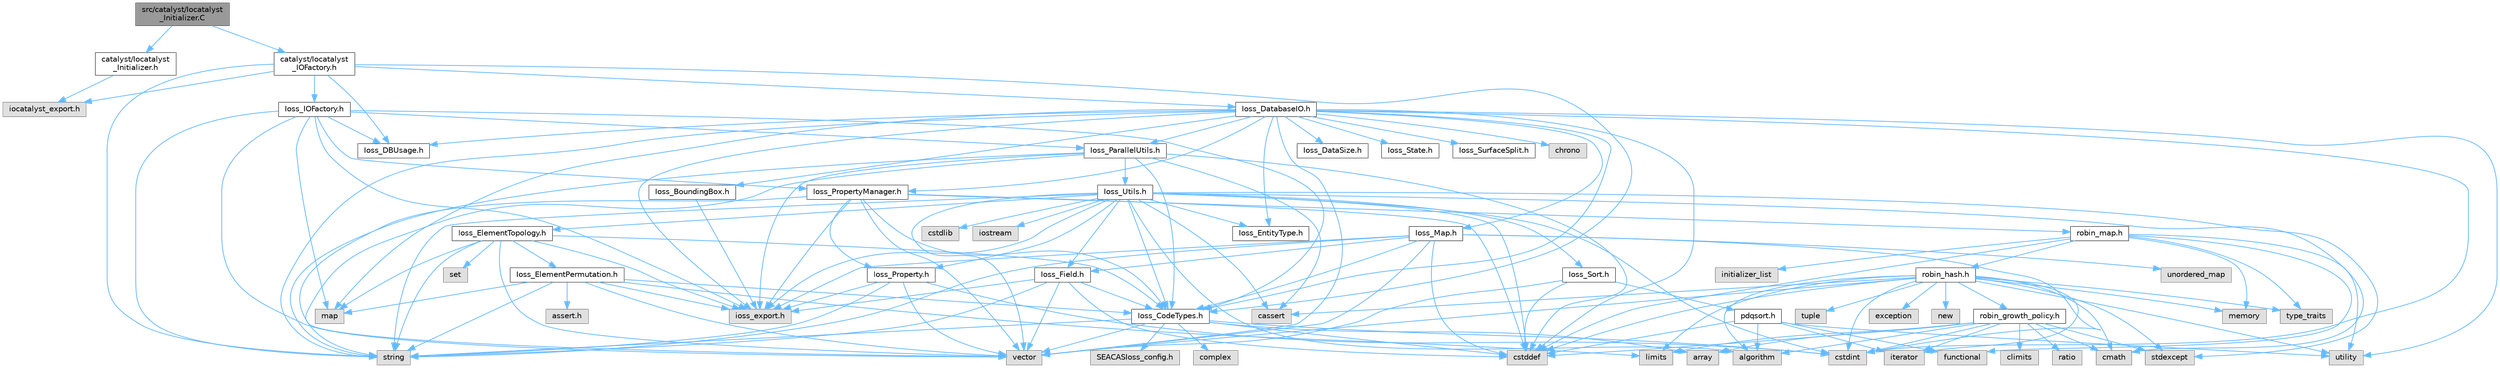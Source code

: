 digraph "src/catalyst/Iocatalyst_Initializer.C"
{
 // INTERACTIVE_SVG=YES
 // LATEX_PDF_SIZE
  bgcolor="transparent";
  edge [fontname=Helvetica,fontsize=10,labelfontname=Helvetica,labelfontsize=10];
  node [fontname=Helvetica,fontsize=10,shape=box,height=0.2,width=0.4];
  Node1 [id="Node000001",label="src/catalyst/Iocatalyst\l_Initializer.C",height=0.2,width=0.4,color="gray40", fillcolor="grey60", style="filled", fontcolor="black",tooltip=" "];
  Node1 -> Node2 [id="edge1_Node000001_Node000002",color="steelblue1",style="solid",tooltip=" "];
  Node2 [id="Node000002",label="catalyst/Iocatalyst\l_IOFactory.h",height=0.2,width=0.4,color="grey40", fillcolor="white", style="filled",URL="$Iocatalyst__IOFactory_8h.html",tooltip=" "];
  Node2 -> Node3 [id="edge2_Node000002_Node000003",color="steelblue1",style="solid",tooltip=" "];
  Node3 [id="Node000003",label="iocatalyst_export.h",height=0.2,width=0.4,color="grey60", fillcolor="#E0E0E0", style="filled",tooltip=" "];
  Node2 -> Node4 [id="edge3_Node000002_Node000004",color="steelblue1",style="solid",tooltip=" "];
  Node4 [id="Node000004",label="Ioss_DatabaseIO.h",height=0.2,width=0.4,color="grey40", fillcolor="white", style="filled",URL="$Ioss__DatabaseIO_8h.html",tooltip=" "];
  Node4 -> Node5 [id="edge4_Node000004_Node000005",color="steelblue1",style="solid",tooltip=" "];
  Node5 [id="Node000005",label="ioss_export.h",height=0.2,width=0.4,color="grey60", fillcolor="#E0E0E0", style="filled",tooltip=" "];
  Node4 -> Node6 [id="edge5_Node000004_Node000006",color="steelblue1",style="solid",tooltip=" "];
  Node6 [id="Node000006",label="Ioss_BoundingBox.h",height=0.2,width=0.4,color="grey40", fillcolor="white", style="filled",URL="$Ioss__BoundingBox_8h.html",tooltip=" "];
  Node6 -> Node5 [id="edge6_Node000006_Node000005",color="steelblue1",style="solid",tooltip=" "];
  Node4 -> Node7 [id="edge7_Node000004_Node000007",color="steelblue1",style="solid",tooltip=" "];
  Node7 [id="Node000007",label="Ioss_CodeTypes.h",height=0.2,width=0.4,color="grey40", fillcolor="white", style="filled",URL="$Ioss__CodeTypes_8h.html",tooltip=" "];
  Node7 -> Node8 [id="edge8_Node000007_Node000008",color="steelblue1",style="solid",tooltip=" "];
  Node8 [id="Node000008",label="array",height=0.2,width=0.4,color="grey60", fillcolor="#E0E0E0", style="filled",tooltip=" "];
  Node7 -> Node9 [id="edge9_Node000007_Node000009",color="steelblue1",style="solid",tooltip=" "];
  Node9 [id="Node000009",label="cstddef",height=0.2,width=0.4,color="grey60", fillcolor="#E0E0E0", style="filled",tooltip=" "];
  Node7 -> Node10 [id="edge10_Node000007_Node000010",color="steelblue1",style="solid",tooltip=" "];
  Node10 [id="Node000010",label="cstdint",height=0.2,width=0.4,color="grey60", fillcolor="#E0E0E0", style="filled",tooltip=" "];
  Node7 -> Node11 [id="edge11_Node000007_Node000011",color="steelblue1",style="solid",tooltip=" "];
  Node11 [id="Node000011",label="string",height=0.2,width=0.4,color="grey60", fillcolor="#E0E0E0", style="filled",tooltip=" "];
  Node7 -> Node12 [id="edge12_Node000007_Node000012",color="steelblue1",style="solid",tooltip=" "];
  Node12 [id="Node000012",label="vector",height=0.2,width=0.4,color="grey60", fillcolor="#E0E0E0", style="filled",tooltip=" "];
  Node7 -> Node13 [id="edge13_Node000007_Node000013",color="steelblue1",style="solid",tooltip=" "];
  Node13 [id="Node000013",label="SEACASIoss_config.h",height=0.2,width=0.4,color="grey60", fillcolor="#E0E0E0", style="filled",tooltip=" "];
  Node7 -> Node14 [id="edge14_Node000007_Node000014",color="steelblue1",style="solid",tooltip=" "];
  Node14 [id="Node000014",label="complex",height=0.2,width=0.4,color="grey60", fillcolor="#E0E0E0", style="filled",tooltip=" "];
  Node4 -> Node15 [id="edge15_Node000004_Node000015",color="steelblue1",style="solid",tooltip=" "];
  Node15 [id="Node000015",label="Ioss_DBUsage.h",height=0.2,width=0.4,color="grey40", fillcolor="white", style="filled",URL="$Ioss__DBUsage_8h.html",tooltip=" "];
  Node4 -> Node16 [id="edge16_Node000004_Node000016",color="steelblue1",style="solid",tooltip=" "];
  Node16 [id="Node000016",label="Ioss_DataSize.h",height=0.2,width=0.4,color="grey40", fillcolor="white", style="filled",URL="$Ioss__DataSize_8h.html",tooltip=" "];
  Node4 -> Node17 [id="edge17_Node000004_Node000017",color="steelblue1",style="solid",tooltip=" "];
  Node17 [id="Node000017",label="Ioss_EntityType.h",height=0.2,width=0.4,color="grey40", fillcolor="white", style="filled",URL="$Ioss__EntityType_8h.html",tooltip=" "];
  Node4 -> Node18 [id="edge18_Node000004_Node000018",color="steelblue1",style="solid",tooltip=" "];
  Node18 [id="Node000018",label="Ioss_Map.h",height=0.2,width=0.4,color="grey40", fillcolor="white", style="filled",URL="$Ioss__Map_8h.html",tooltip=" "];
  Node18 -> Node5 [id="edge19_Node000018_Node000005",color="steelblue1",style="solid",tooltip=" "];
  Node18 -> Node7 [id="edge20_Node000018_Node000007",color="steelblue1",style="solid",tooltip=" "];
  Node18 -> Node19 [id="edge21_Node000018_Node000019",color="steelblue1",style="solid",tooltip=" "];
  Node19 [id="Node000019",label="Ioss_Field.h",height=0.2,width=0.4,color="grey40", fillcolor="white", style="filled",URL="$Ioss__Field_8h.html",tooltip=" "];
  Node19 -> Node5 [id="edge22_Node000019_Node000005",color="steelblue1",style="solid",tooltip=" "];
  Node19 -> Node7 [id="edge23_Node000019_Node000007",color="steelblue1",style="solid",tooltip=" "];
  Node19 -> Node9 [id="edge24_Node000019_Node000009",color="steelblue1",style="solid",tooltip=" "];
  Node19 -> Node11 [id="edge25_Node000019_Node000011",color="steelblue1",style="solid",tooltip=" "];
  Node19 -> Node12 [id="edge26_Node000019_Node000012",color="steelblue1",style="solid",tooltip=" "];
  Node18 -> Node9 [id="edge27_Node000018_Node000009",color="steelblue1",style="solid",tooltip=" "];
  Node18 -> Node10 [id="edge28_Node000018_Node000010",color="steelblue1",style="solid",tooltip=" "];
  Node18 -> Node11 [id="edge29_Node000018_Node000011",color="steelblue1",style="solid",tooltip=" "];
  Node18 -> Node12 [id="edge30_Node000018_Node000012",color="steelblue1",style="solid",tooltip=" "];
  Node18 -> Node20 [id="edge31_Node000018_Node000020",color="steelblue1",style="solid",tooltip=" "];
  Node20 [id="Node000020",label="unordered_map",height=0.2,width=0.4,color="grey60", fillcolor="#E0E0E0", style="filled",tooltip=" "];
  Node4 -> Node21 [id="edge32_Node000004_Node000021",color="steelblue1",style="solid",tooltip=" "];
  Node21 [id="Node000021",label="Ioss_ParallelUtils.h",height=0.2,width=0.4,color="grey40", fillcolor="white", style="filled",URL="$Ioss__ParallelUtils_8h.html",tooltip=" "];
  Node21 -> Node5 [id="edge33_Node000021_Node000005",color="steelblue1",style="solid",tooltip=" "];
  Node21 -> Node7 [id="edge34_Node000021_Node000007",color="steelblue1",style="solid",tooltip=" "];
  Node21 -> Node22 [id="edge35_Node000021_Node000022",color="steelblue1",style="solid",tooltip=" "];
  Node22 [id="Node000022",label="Ioss_Utils.h",height=0.2,width=0.4,color="grey40", fillcolor="white", style="filled",URL="$Ioss__Utils_8h.html",tooltip=" "];
  Node22 -> Node5 [id="edge36_Node000022_Node000005",color="steelblue1",style="solid",tooltip=" "];
  Node22 -> Node7 [id="edge37_Node000022_Node000007",color="steelblue1",style="solid",tooltip=" "];
  Node22 -> Node23 [id="edge38_Node000022_Node000023",color="steelblue1",style="solid",tooltip=" "];
  Node23 [id="Node000023",label="Ioss_ElementTopology.h",height=0.2,width=0.4,color="grey40", fillcolor="white", style="filled",URL="$Ioss__ElementTopology_8h.html",tooltip=" "];
  Node23 -> Node5 [id="edge39_Node000023_Node000005",color="steelblue1",style="solid",tooltip=" "];
  Node23 -> Node7 [id="edge40_Node000023_Node000007",color="steelblue1",style="solid",tooltip=" "];
  Node23 -> Node24 [id="edge41_Node000023_Node000024",color="steelblue1",style="solid",tooltip=" "];
  Node24 [id="Node000024",label="Ioss_ElementPermutation.h",height=0.2,width=0.4,color="grey40", fillcolor="white", style="filled",URL="$Ioss__ElementPermutation_8h.html",tooltip=" "];
  Node24 -> Node5 [id="edge42_Node000024_Node000005",color="steelblue1",style="solid",tooltip=" "];
  Node24 -> Node7 [id="edge43_Node000024_Node000007",color="steelblue1",style="solid",tooltip=" "];
  Node24 -> Node25 [id="edge44_Node000024_Node000025",color="steelblue1",style="solid",tooltip=" "];
  Node25 [id="Node000025",label="assert.h",height=0.2,width=0.4,color="grey60", fillcolor="#E0E0E0", style="filled",tooltip=" "];
  Node24 -> Node26 [id="edge45_Node000024_Node000026",color="steelblue1",style="solid",tooltip=" "];
  Node26 [id="Node000026",label="limits",height=0.2,width=0.4,color="grey60", fillcolor="#E0E0E0", style="filled",tooltip=" "];
  Node24 -> Node27 [id="edge46_Node000024_Node000027",color="steelblue1",style="solid",tooltip=" "];
  Node27 [id="Node000027",label="map",height=0.2,width=0.4,color="grey60", fillcolor="#E0E0E0", style="filled",tooltip=" "];
  Node24 -> Node11 [id="edge47_Node000024_Node000011",color="steelblue1",style="solid",tooltip=" "];
  Node24 -> Node12 [id="edge48_Node000024_Node000012",color="steelblue1",style="solid",tooltip=" "];
  Node23 -> Node27 [id="edge49_Node000023_Node000027",color="steelblue1",style="solid",tooltip=" "];
  Node23 -> Node28 [id="edge50_Node000023_Node000028",color="steelblue1",style="solid",tooltip=" "];
  Node28 [id="Node000028",label="set",height=0.2,width=0.4,color="grey60", fillcolor="#E0E0E0", style="filled",tooltip=" "];
  Node23 -> Node11 [id="edge51_Node000023_Node000011",color="steelblue1",style="solid",tooltip=" "];
  Node23 -> Node12 [id="edge52_Node000023_Node000012",color="steelblue1",style="solid",tooltip=" "];
  Node22 -> Node17 [id="edge53_Node000022_Node000017",color="steelblue1",style="solid",tooltip=" "];
  Node22 -> Node19 [id="edge54_Node000022_Node000019",color="steelblue1",style="solid",tooltip=" "];
  Node22 -> Node29 [id="edge55_Node000022_Node000029",color="steelblue1",style="solid",tooltip=" "];
  Node29 [id="Node000029",label="Ioss_Property.h",height=0.2,width=0.4,color="grey40", fillcolor="white", style="filled",URL="$Ioss__Property_8h.html",tooltip=" "];
  Node29 -> Node5 [id="edge56_Node000029_Node000005",color="steelblue1",style="solid",tooltip=" "];
  Node29 -> Node10 [id="edge57_Node000029_Node000010",color="steelblue1",style="solid",tooltip=" "];
  Node29 -> Node11 [id="edge58_Node000029_Node000011",color="steelblue1",style="solid",tooltip=" "];
  Node29 -> Node12 [id="edge59_Node000029_Node000012",color="steelblue1",style="solid",tooltip=" "];
  Node22 -> Node30 [id="edge60_Node000022_Node000030",color="steelblue1",style="solid",tooltip=" "];
  Node30 [id="Node000030",label="Ioss_Sort.h",height=0.2,width=0.4,color="grey40", fillcolor="white", style="filled",URL="$Ioss__Sort_8h.html",tooltip=" "];
  Node30 -> Node31 [id="edge61_Node000030_Node000031",color="steelblue1",style="solid",tooltip=" "];
  Node31 [id="Node000031",label="pdqsort.h",height=0.2,width=0.4,color="grey40", fillcolor="white", style="filled",URL="$pdqsort_8h.html",tooltip=" "];
  Node31 -> Node32 [id="edge62_Node000031_Node000032",color="steelblue1",style="solid",tooltip=" "];
  Node32 [id="Node000032",label="algorithm",height=0.2,width=0.4,color="grey60", fillcolor="#E0E0E0", style="filled",tooltip=" "];
  Node31 -> Node9 [id="edge63_Node000031_Node000009",color="steelblue1",style="solid",tooltip=" "];
  Node31 -> Node33 [id="edge64_Node000031_Node000033",color="steelblue1",style="solid",tooltip=" "];
  Node33 [id="Node000033",label="functional",height=0.2,width=0.4,color="grey60", fillcolor="#E0E0E0", style="filled",tooltip=" "];
  Node31 -> Node34 [id="edge65_Node000031_Node000034",color="steelblue1",style="solid",tooltip=" "];
  Node34 [id="Node000034",label="iterator",height=0.2,width=0.4,color="grey60", fillcolor="#E0E0E0", style="filled",tooltip=" "];
  Node31 -> Node35 [id="edge66_Node000031_Node000035",color="steelblue1",style="solid",tooltip=" "];
  Node35 [id="Node000035",label="utility",height=0.2,width=0.4,color="grey60", fillcolor="#E0E0E0", style="filled",tooltip=" "];
  Node30 -> Node9 [id="edge67_Node000030_Node000009",color="steelblue1",style="solid",tooltip=" "];
  Node30 -> Node12 [id="edge68_Node000030_Node000012",color="steelblue1",style="solid",tooltip=" "];
  Node22 -> Node32 [id="edge69_Node000022_Node000032",color="steelblue1",style="solid",tooltip=" "];
  Node22 -> Node36 [id="edge70_Node000022_Node000036",color="steelblue1",style="solid",tooltip=" "];
  Node36 [id="Node000036",label="cassert",height=0.2,width=0.4,color="grey60", fillcolor="#E0E0E0", style="filled",tooltip=" "];
  Node22 -> Node37 [id="edge71_Node000022_Node000037",color="steelblue1",style="solid",tooltip=" "];
  Node37 [id="Node000037",label="cmath",height=0.2,width=0.4,color="grey60", fillcolor="#E0E0E0", style="filled",tooltip=" "];
  Node22 -> Node9 [id="edge72_Node000022_Node000009",color="steelblue1",style="solid",tooltip=" "];
  Node22 -> Node10 [id="edge73_Node000022_Node000010",color="steelblue1",style="solid",tooltip=" "];
  Node22 -> Node38 [id="edge74_Node000022_Node000038",color="steelblue1",style="solid",tooltip=" "];
  Node38 [id="Node000038",label="cstdlib",height=0.2,width=0.4,color="grey60", fillcolor="#E0E0E0", style="filled",tooltip=" "];
  Node22 -> Node39 [id="edge75_Node000022_Node000039",color="steelblue1",style="solid",tooltip=" "];
  Node39 [id="Node000039",label="iostream",height=0.2,width=0.4,color="grey60", fillcolor="#E0E0E0", style="filled",tooltip=" "];
  Node22 -> Node40 [id="edge76_Node000022_Node000040",color="steelblue1",style="solid",tooltip=" "];
  Node40 [id="Node000040",label="stdexcept",height=0.2,width=0.4,color="grey60", fillcolor="#E0E0E0", style="filled",tooltip=" "];
  Node22 -> Node11 [id="edge77_Node000022_Node000011",color="steelblue1",style="solid",tooltip=" "];
  Node22 -> Node12 [id="edge78_Node000022_Node000012",color="steelblue1",style="solid",tooltip=" "];
  Node21 -> Node36 [id="edge79_Node000021_Node000036",color="steelblue1",style="solid",tooltip=" "];
  Node21 -> Node9 [id="edge80_Node000021_Node000009",color="steelblue1",style="solid",tooltip=" "];
  Node21 -> Node11 [id="edge81_Node000021_Node000011",color="steelblue1",style="solid",tooltip=" "];
  Node21 -> Node12 [id="edge82_Node000021_Node000012",color="steelblue1",style="solid",tooltip=" "];
  Node4 -> Node41 [id="edge83_Node000004_Node000041",color="steelblue1",style="solid",tooltip=" "];
  Node41 [id="Node000041",label="Ioss_PropertyManager.h",height=0.2,width=0.4,color="grey40", fillcolor="white", style="filled",URL="$Ioss__PropertyManager_8h.html",tooltip=" "];
  Node41 -> Node5 [id="edge84_Node000041_Node000005",color="steelblue1",style="solid",tooltip=" "];
  Node41 -> Node7 [id="edge85_Node000041_Node000007",color="steelblue1",style="solid",tooltip=" "];
  Node41 -> Node29 [id="edge86_Node000041_Node000029",color="steelblue1",style="solid",tooltip=" "];
  Node41 -> Node9 [id="edge87_Node000041_Node000009",color="steelblue1",style="solid",tooltip=" "];
  Node41 -> Node11 [id="edge88_Node000041_Node000011",color="steelblue1",style="solid",tooltip=" "];
  Node41 -> Node12 [id="edge89_Node000041_Node000012",color="steelblue1",style="solid",tooltip=" "];
  Node41 -> Node42 [id="edge90_Node000041_Node000042",color="steelblue1",style="solid",tooltip=" "];
  Node42 [id="Node000042",label="robin_map.h",height=0.2,width=0.4,color="grey40", fillcolor="white", style="filled",URL="$robin__map_8h.html",tooltip=" "];
  Node42 -> Node9 [id="edge91_Node000042_Node000009",color="steelblue1",style="solid",tooltip=" "];
  Node42 -> Node33 [id="edge92_Node000042_Node000033",color="steelblue1",style="solid",tooltip=" "];
  Node42 -> Node43 [id="edge93_Node000042_Node000043",color="steelblue1",style="solid",tooltip=" "];
  Node43 [id="Node000043",label="initializer_list",height=0.2,width=0.4,color="grey60", fillcolor="#E0E0E0", style="filled",tooltip=" "];
  Node42 -> Node44 [id="edge94_Node000042_Node000044",color="steelblue1",style="solid",tooltip=" "];
  Node44 [id="Node000044",label="memory",height=0.2,width=0.4,color="grey60", fillcolor="#E0E0E0", style="filled",tooltip=" "];
  Node42 -> Node45 [id="edge95_Node000042_Node000045",color="steelblue1",style="solid",tooltip=" "];
  Node45 [id="Node000045",label="type_traits",height=0.2,width=0.4,color="grey60", fillcolor="#E0E0E0", style="filled",tooltip=" "];
  Node42 -> Node35 [id="edge96_Node000042_Node000035",color="steelblue1",style="solid",tooltip=" "];
  Node42 -> Node46 [id="edge97_Node000042_Node000046",color="steelblue1",style="solid",tooltip=" "];
  Node46 [id="Node000046",label="robin_hash.h",height=0.2,width=0.4,color="grey40", fillcolor="white", style="filled",URL="$robin__hash_8h.html",tooltip=" "];
  Node46 -> Node32 [id="edge98_Node000046_Node000032",color="steelblue1",style="solid",tooltip=" "];
  Node46 -> Node36 [id="edge99_Node000046_Node000036",color="steelblue1",style="solid",tooltip=" "];
  Node46 -> Node37 [id="edge100_Node000046_Node000037",color="steelblue1",style="solid",tooltip=" "];
  Node46 -> Node9 [id="edge101_Node000046_Node000009",color="steelblue1",style="solid",tooltip=" "];
  Node46 -> Node10 [id="edge102_Node000046_Node000010",color="steelblue1",style="solid",tooltip=" "];
  Node46 -> Node47 [id="edge103_Node000046_Node000047",color="steelblue1",style="solid",tooltip=" "];
  Node47 [id="Node000047",label="exception",height=0.2,width=0.4,color="grey60", fillcolor="#E0E0E0", style="filled",tooltip=" "];
  Node46 -> Node34 [id="edge104_Node000046_Node000034",color="steelblue1",style="solid",tooltip=" "];
  Node46 -> Node26 [id="edge105_Node000046_Node000026",color="steelblue1",style="solid",tooltip=" "];
  Node46 -> Node44 [id="edge106_Node000046_Node000044",color="steelblue1",style="solid",tooltip=" "];
  Node46 -> Node48 [id="edge107_Node000046_Node000048",color="steelblue1",style="solid",tooltip=" "];
  Node48 [id="Node000048",label="new",height=0.2,width=0.4,color="grey60", fillcolor="#E0E0E0", style="filled",tooltip=" "];
  Node46 -> Node40 [id="edge108_Node000046_Node000040",color="steelblue1",style="solid",tooltip=" "];
  Node46 -> Node49 [id="edge109_Node000046_Node000049",color="steelblue1",style="solid",tooltip=" "];
  Node49 [id="Node000049",label="tuple",height=0.2,width=0.4,color="grey60", fillcolor="#E0E0E0", style="filled",tooltip=" "];
  Node46 -> Node45 [id="edge110_Node000046_Node000045",color="steelblue1",style="solid",tooltip=" "];
  Node46 -> Node35 [id="edge111_Node000046_Node000035",color="steelblue1",style="solid",tooltip=" "];
  Node46 -> Node12 [id="edge112_Node000046_Node000012",color="steelblue1",style="solid",tooltip=" "];
  Node46 -> Node50 [id="edge113_Node000046_Node000050",color="steelblue1",style="solid",tooltip=" "];
  Node50 [id="Node000050",label="robin_growth_policy.h",height=0.2,width=0.4,color="grey40", fillcolor="white", style="filled",URL="$robin__growth__policy_8h.html",tooltip=" "];
  Node50 -> Node32 [id="edge114_Node000050_Node000032",color="steelblue1",style="solid",tooltip=" "];
  Node50 -> Node8 [id="edge115_Node000050_Node000008",color="steelblue1",style="solid",tooltip=" "];
  Node50 -> Node51 [id="edge116_Node000050_Node000051",color="steelblue1",style="solid",tooltip=" "];
  Node51 [id="Node000051",label="climits",height=0.2,width=0.4,color="grey60", fillcolor="#E0E0E0", style="filled",tooltip=" "];
  Node50 -> Node37 [id="edge117_Node000050_Node000037",color="steelblue1",style="solid",tooltip=" "];
  Node50 -> Node9 [id="edge118_Node000050_Node000009",color="steelblue1",style="solid",tooltip=" "];
  Node50 -> Node10 [id="edge119_Node000050_Node000010",color="steelblue1",style="solid",tooltip=" "];
  Node50 -> Node34 [id="edge120_Node000050_Node000034",color="steelblue1",style="solid",tooltip=" "];
  Node50 -> Node26 [id="edge121_Node000050_Node000026",color="steelblue1",style="solid",tooltip=" "];
  Node50 -> Node52 [id="edge122_Node000050_Node000052",color="steelblue1",style="solid",tooltip=" "];
  Node52 [id="Node000052",label="ratio",height=0.2,width=0.4,color="grey60", fillcolor="#E0E0E0", style="filled",tooltip=" "];
  Node50 -> Node40 [id="edge123_Node000050_Node000040",color="steelblue1",style="solid",tooltip=" "];
  Node4 -> Node53 [id="edge124_Node000004_Node000053",color="steelblue1",style="solid",tooltip=" "];
  Node53 [id="Node000053",label="Ioss_State.h",height=0.2,width=0.4,color="grey40", fillcolor="white", style="filled",URL="$Ioss__State_8h.html",tooltip=" "];
  Node4 -> Node54 [id="edge125_Node000004_Node000054",color="steelblue1",style="solid",tooltip=" "];
  Node54 [id="Node000054",label="Ioss_SurfaceSplit.h",height=0.2,width=0.4,color="grey40", fillcolor="white", style="filled",URL="$Ioss__SurfaceSplit_8h.html",tooltip=" "];
  Node4 -> Node55 [id="edge126_Node000004_Node000055",color="steelblue1",style="solid",tooltip=" "];
  Node55 [id="Node000055",label="chrono",height=0.2,width=0.4,color="grey60", fillcolor="#E0E0E0", style="filled",tooltip=" "];
  Node4 -> Node9 [id="edge127_Node000004_Node000009",color="steelblue1",style="solid",tooltip=" "];
  Node4 -> Node10 [id="edge128_Node000004_Node000010",color="steelblue1",style="solid",tooltip=" "];
  Node4 -> Node27 [id="edge129_Node000004_Node000027",color="steelblue1",style="solid",tooltip=" "];
  Node4 -> Node11 [id="edge130_Node000004_Node000011",color="steelblue1",style="solid",tooltip=" "];
  Node4 -> Node35 [id="edge131_Node000004_Node000035",color="steelblue1",style="solid",tooltip=" "];
  Node4 -> Node12 [id="edge132_Node000004_Node000012",color="steelblue1",style="solid",tooltip=" "];
  Node2 -> Node7 [id="edge133_Node000002_Node000007",color="steelblue1",style="solid",tooltip=" "];
  Node2 -> Node15 [id="edge134_Node000002_Node000015",color="steelblue1",style="solid",tooltip=" "];
  Node2 -> Node56 [id="edge135_Node000002_Node000056",color="steelblue1",style="solid",tooltip=" "];
  Node56 [id="Node000056",label="Ioss_IOFactory.h",height=0.2,width=0.4,color="grey40", fillcolor="white", style="filled",URL="$Ioss__IOFactory_8h.html",tooltip=" "];
  Node56 -> Node5 [id="edge136_Node000056_Node000005",color="steelblue1",style="solid",tooltip=" "];
  Node56 -> Node7 [id="edge137_Node000056_Node000007",color="steelblue1",style="solid",tooltip=" "];
  Node56 -> Node11 [id="edge138_Node000056_Node000011",color="steelblue1",style="solid",tooltip=" "];
  Node56 -> Node15 [id="edge139_Node000056_Node000015",color="steelblue1",style="solid",tooltip=" "];
  Node56 -> Node21 [id="edge140_Node000056_Node000021",color="steelblue1",style="solid",tooltip=" "];
  Node56 -> Node41 [id="edge141_Node000056_Node000041",color="steelblue1",style="solid",tooltip=" "];
  Node56 -> Node27 [id="edge142_Node000056_Node000027",color="steelblue1",style="solid",tooltip=" "];
  Node56 -> Node12 [id="edge143_Node000056_Node000012",color="steelblue1",style="solid",tooltip=" "];
  Node2 -> Node11 [id="edge144_Node000002_Node000011",color="steelblue1",style="solid",tooltip=" "];
  Node1 -> Node57 [id="edge145_Node000001_Node000057",color="steelblue1",style="solid",tooltip=" "];
  Node57 [id="Node000057",label="catalyst/Iocatalyst\l_Initializer.h",height=0.2,width=0.4,color="grey40", fillcolor="white", style="filled",URL="$Iocatalyst__Initializer_8h.html",tooltip=" "];
  Node57 -> Node3 [id="edge146_Node000057_Node000003",color="steelblue1",style="solid",tooltip=" "];
}
